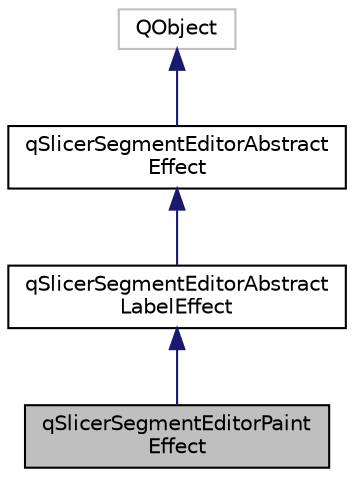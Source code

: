 digraph "qSlicerSegmentEditorPaintEffect"
{
  bgcolor="transparent";
  edge [fontname="Helvetica",fontsize="10",labelfontname="Helvetica",labelfontsize="10"];
  node [fontname="Helvetica",fontsize="10",shape=record];
  Node6 [label="qSlicerSegmentEditorPaint\lEffect",height=0.2,width=0.4,color="black", fillcolor="grey75", style="filled", fontcolor="black"];
  Node7 -> Node6 [dir="back",color="midnightblue",fontsize="10",style="solid",fontname="Helvetica"];
  Node7 [label="qSlicerSegmentEditorAbstract\lLabelEffect",height=0.2,width=0.4,color="black",URL="$classqSlicerSegmentEditorAbstractLabelEffect.html",tooltip="Base class for all \"label\" effects. "];
  Node8 -> Node7 [dir="back",color="midnightblue",fontsize="10",style="solid",fontname="Helvetica"];
  Node8 [label="qSlicerSegmentEditorAbstract\lEffect",height=0.2,width=0.4,color="black",URL="$classqSlicerSegmentEditorAbstractEffect.html",tooltip="Abstract class for segment editor effects. "];
  Node9 -> Node8 [dir="back",color="midnightblue",fontsize="10",style="solid",fontname="Helvetica"];
  Node9 [label="QObject",height=0.2,width=0.4,color="grey75"];
}
